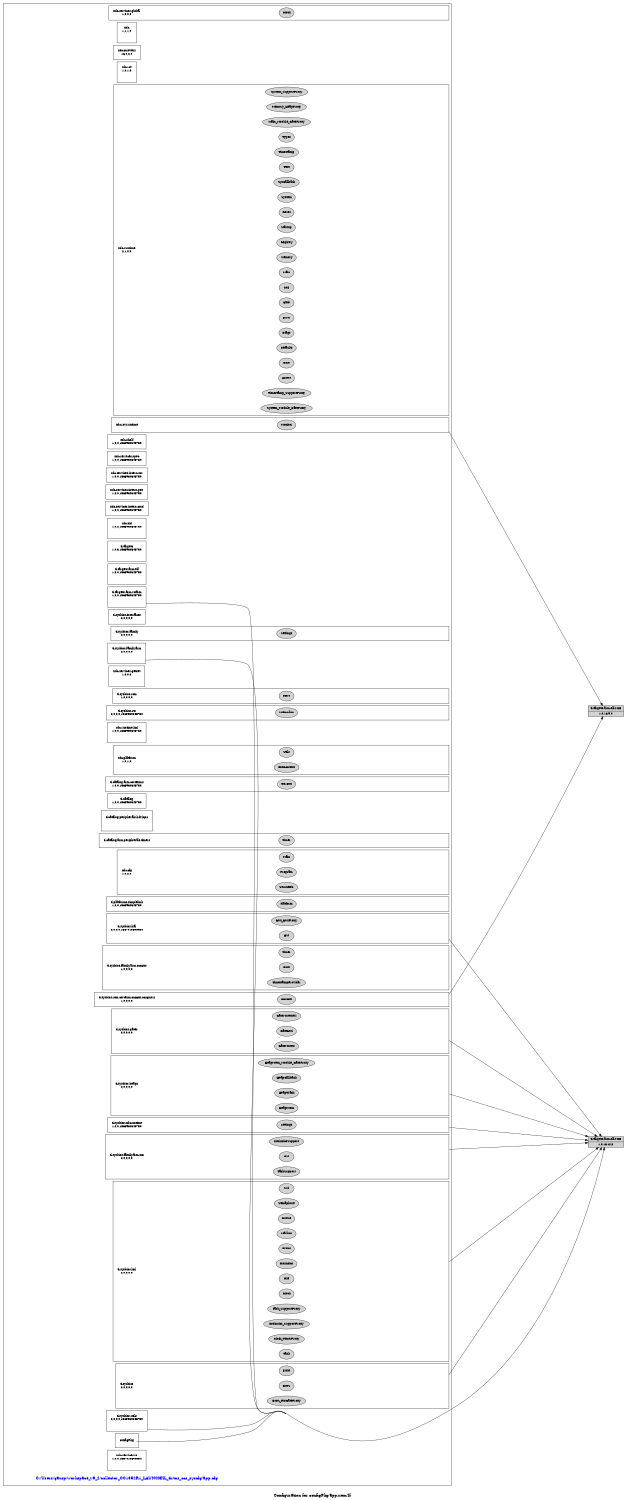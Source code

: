 digraph configuration {
    size="7.5,10";
    rankdir=LR;
    ranksep=".50 equally";
    concentrate=true;
    compound=true;
    label="\nConfiguration for configPkg/app.xem4f"
  node [font=Helvetica, fontsize=14, fontcolor=black];  subgraph cluster0 {label=""; __cfg [label="C:/Users/gausp/workspace_v9_2/collector_CC1352R1_LAUNCHXL_tirtos_ccs_syscfg/app.cfg", color=white, fontcolor=blue];
    node [font=Helvetica, fontsize=10];    subgraph cluster1 {
        label="";
        xdc_services_global__top [shape=box,label="xdc.services.global\n1,0,0,0", color=white];
        xdc_services_global__bot [shape=point,label="", style=invis];
        xdc_services_global_Clock [style=filled,fillcolor=lightgray, label="Clock"];
        xdc_services_global__top -> xdc_services_global_Clock[style=invis];
        xdc_services_global_Clock -> xdc_services_global__bot[style=invis];
    }
    subgraph cluster2 {
        label="";
        xdc__top [shape=box,label="xdc\n1,1,1,0", color=white];
        xdc__bot [shape=point,label="", style=invis];
    }
    subgraph cluster3 {
        label="";
        xdc_corevers__top [shape=box,label="xdc.corevers\n16,0,2,0", color=white];
    }
    subgraph cluster4 {
        label="";
        xdc_rov__top [shape=box,label="xdc.rov\n1,0,1,0", color=white];
        xdc_rov__bot [shape=point,label="", style=invis];
    }
    subgraph cluster5 {
        label="";
        xdc_runtime__top [shape=box,label="xdc.runtime\n2,1,0,0", color=white];
        xdc_runtime__bot [shape=point,label="", style=invis];
        xdc_runtime_Assert [style=filled,fillcolor=lightgray, label="Assert"];
        xdc_runtime__top -> xdc_runtime_Assert[style=invis];
        xdc_runtime_Assert -> xdc_runtime__bot[style=invis];
        xdc_runtime_Core [style=filled,fillcolor=lightgray, label="Core"];
        xdc_runtime__top -> xdc_runtime_Core[style=invis];
        xdc_runtime_Core -> xdc_runtime__bot[style=invis];
        xdc_runtime_Defaults [style=filled,fillcolor=lightgray, label="Defaults"];
        xdc_runtime__top -> xdc_runtime_Defaults[style=invis];
        xdc_runtime_Defaults -> xdc_runtime__bot[style=invis];
        xdc_runtime_Diags [style=filled,fillcolor=lightgray, label="Diags"];
        xdc_runtime__top -> xdc_runtime_Diags[style=invis];
        xdc_runtime_Diags -> xdc_runtime__bot[style=invis];
        xdc_runtime_Error [style=filled,fillcolor=lightgray, label="Error"];
        xdc_runtime__top -> xdc_runtime_Error[style=invis];
        xdc_runtime_Error -> xdc_runtime__bot[style=invis];
        xdc_runtime_Gate [style=filled,fillcolor=lightgray, label="Gate"];
        xdc_runtime__top -> xdc_runtime_Gate[style=invis];
        xdc_runtime_Gate -> xdc_runtime__bot[style=invis];
        xdc_runtime_Log [style=filled,fillcolor=lightgray, label="Log"];
        xdc_runtime__top -> xdc_runtime_Log[style=invis];
        xdc_runtime_Log -> xdc_runtime__bot[style=invis];
        xdc_runtime_Main [style=filled,fillcolor=lightgray, label="Main"];
        xdc_runtime__top -> xdc_runtime_Main[style=invis];
        xdc_runtime_Main -> xdc_runtime__bot[style=invis];
        xdc_runtime_Memory [style=filled,fillcolor=lightgray, label="Memory"];
        xdc_runtime__top -> xdc_runtime_Memory[style=invis];
        xdc_runtime_Memory -> xdc_runtime__bot[style=invis];
        xdc_runtime_Registry [style=filled,fillcolor=lightgray, label="Registry"];
        xdc_runtime__top -> xdc_runtime_Registry[style=invis];
        xdc_runtime_Registry -> xdc_runtime__bot[style=invis];
        xdc_runtime_Startup [style=filled,fillcolor=lightgray, label="Startup"];
        xdc_runtime__top -> xdc_runtime_Startup[style=invis];
        xdc_runtime_Startup -> xdc_runtime__bot[style=invis];
        xdc_runtime_Reset [style=filled,fillcolor=lightgray, label="Reset"];
        xdc_runtime__top -> xdc_runtime_Reset[style=invis];
        xdc_runtime_Reset -> xdc_runtime__bot[style=invis];
        xdc_runtime_System [style=filled,fillcolor=lightgray, label="System"];
        xdc_runtime__top -> xdc_runtime_System[style=invis];
        xdc_runtime_System -> xdc_runtime__bot[style=invis];
        xdc_runtime_SysCallback [style=filled,fillcolor=lightgray, label="SysCallback"];
        xdc_runtime__top -> xdc_runtime_SysCallback[style=invis];
        xdc_runtime_SysCallback -> xdc_runtime__bot[style=invis];
        xdc_runtime_Text [style=filled,fillcolor=lightgray, label="Text"];
        xdc_runtime__top -> xdc_runtime_Text[style=invis];
        xdc_runtime_Text -> xdc_runtime__bot[style=invis];
        xdc_runtime_Timestamp [style=filled,fillcolor=lightgray, label="Timestamp"];
        xdc_runtime__top -> xdc_runtime_Timestamp[style=invis];
        xdc_runtime_Timestamp -> xdc_runtime__bot[style=invis];
        xdc_runtime_Types [style=filled,fillcolor=lightgray, label="Types"];
        xdc_runtime__top -> xdc_runtime_Types[style=invis];
        xdc_runtime_Types -> xdc_runtime__bot[style=invis];
        xdc_runtime_Main_Module_GateProxy [style=filled,fillcolor=lightgray, label="Main_Module_GateProxy"];
        xdc_runtime__top -> xdc_runtime_Main_Module_GateProxy[style=invis];
        xdc_runtime_Main_Module_GateProxy -> xdc_runtime__bot[style=invis];
        xdc_runtime_Memory_HeapProxy [style=filled,fillcolor=lightgray, label="Memory_HeapProxy"];
        xdc_runtime__top -> xdc_runtime_Memory_HeapProxy[style=invis];
        xdc_runtime_Memory_HeapProxy -> xdc_runtime__bot[style=invis];
        xdc_runtime_System_SupportProxy [style=filled,fillcolor=lightgray, label="System_SupportProxy"];
        xdc_runtime__top -> xdc_runtime_System_SupportProxy[style=invis];
        xdc_runtime_System_SupportProxy -> xdc_runtime__bot[style=invis];
        xdc_runtime_System_Module_GateProxy [style=filled,fillcolor=lightgray, label="System_Module_GateProxy"];
        xdc_runtime__top -> xdc_runtime_System_Module_GateProxy[style=invis];
        xdc_runtime_System_Module_GateProxy -> xdc_runtime__bot[style=invis];
        xdc_runtime_Timestamp_SupportProxy [style=filled,fillcolor=lightgray, label="Timestamp_SupportProxy"];
        xdc_runtime__top -> xdc_runtime_Timestamp_SupportProxy[style=invis];
        xdc_runtime_Timestamp_SupportProxy -> xdc_runtime__bot[style=invis];
    }
    subgraph cluster6 {
        label="";
        xdc_rov_runtime__top [shape=box,label="xdc.rov.runtime\n", color=white];
        xdc_rov_runtime__bot [shape=point,label="", style=invis];
        xdc_rov_runtime_Monitor [style=filled,fillcolor=lightgray, label="Monitor"];
        xdc_rov_runtime__top -> xdc_rov_runtime_Monitor[style=invis];
        xdc_rov_runtime_Monitor -> xdc_rov_runtime__bot[style=invis];
    }
    subgraph cluster7 {
        label="";
        xdc_shelf__top [shape=box,label="xdc.shelf\n1,0,0,1568934643750", color=white];
    }
    subgraph cluster8 {
        label="";
        xdc_services_spec__top [shape=box,label="xdc.services.spec\n1,0,0,1568934643750", color=white];
    }
    subgraph cluster9 {
        label="";
        xdc_services_intern_xsr__top [shape=box,label="xdc.services.intern.xsr\n1,0,0,1568934643750", color=white];
    }
    subgraph cluster10 {
        label="";
        xdc_services_intern_gen__top [shape=box,label="xdc.services.intern.gen\n1,0,0,1568934643750", color=white];
    }
    subgraph cluster11 {
        label="";
        xdc_services_intern_cmd__top [shape=box,label="xdc.services.intern.cmd\n1,0,0,1568934643750", color=white];
    }
    subgraph cluster12 {
        label="";
        xdc_bld__top [shape=box,label="xdc.bld\n1,0,2,1568934643750", color=white];
        xdc_bld__bot [shape=point,label="", style=invis];
    }
    subgraph cluster13 {
        label="";
        ti_targets__top [shape=box,label="ti.targets\n1,0,3,1568934643750", color=white];
        ti_targets__bot [shape=point,label="", style=invis];
    }
    subgraph cluster14 {
        label="";
        ti_targets_arm_elf__top [shape=box,label="ti.targets.arm.elf\n1,0,0,1568934643750", color=white];
        ti_targets_arm_elf__bot [shape=point,label="", style=invis];
    }
    subgraph cluster15 {
        label="";
        ti_targets_arm_rtsarm__top [shape=box,label="ti.targets.arm.rtsarm\n1,0,0,1568934643750", color=white];
        ti_targets_arm_rtsarm__bot [shape=point,label="", style=invis];
    }
    subgraph cluster16 {
        label="";
        ti_sysbios_interfaces__top [shape=box,label="ti.sysbios.interfaces\n2,0,0,0,0", color=white];
    }
    subgraph cluster17 {
        label="";
        ti_sysbios_family__top [shape=box,label="ti.sysbios.family\n2,0,0,0,0", color=white];
        ti_sysbios_family__bot [shape=point,label="", style=invis];
        ti_sysbios_family_Settings [style=filled,fillcolor=lightgray, label="Settings"];
        ti_sysbios_family__top -> ti_sysbios_family_Settings[style=invis];
        ti_sysbios_family_Settings -> ti_sysbios_family__bot[style=invis];
    }
    subgraph cluster18 {
        label="";
        ti_sysbios_family_arm__top [shape=box,label="ti.sysbios.family.arm\n2,0,0,0,0", color=white];
        ti_sysbios_family_arm__bot [shape=point,label="", style=invis];
    }
    subgraph cluster19 {
        label="";
        xdc_services_getset__top [shape=box,label="xdc.services.getset\n1,0,0,0", color=white];
        xdc_services_getset__bot [shape=point,label="", style=invis];
    }
    subgraph cluster20 {
        label="";
        ti_sysbios_rom__top [shape=box,label="ti.sysbios.rom\n1,0,0,0,0", color=white];
        ti_sysbios_rom__bot [shape=point,label="", style=invis];
        ti_sysbios_rom_ROM [style=filled,fillcolor=lightgray, label="ROM"];
        ti_sysbios_rom__top -> ti_sysbios_rom_ROM[style=invis];
        ti_sysbios_rom_ROM -> ti_sysbios_rom__bot[style=invis];
    }
    subgraph cluster21 {
        label="";
        ti_sysbios_rts__top [shape=box,label="ti.sysbios.rts\n2,0,0,0,1568934643750", color=white];
        ti_sysbios_rts__bot [shape=point,label="", style=invis];
        ti_sysbios_rts_MemAlloc [style=filled,fillcolor=lightgray, label="MemAlloc"];
        ti_sysbios_rts__top -> ti_sysbios_rts_MemAlloc[style=invis];
        ti_sysbios_rts_MemAlloc -> ti_sysbios_rts__bot[style=invis];
    }
    subgraph cluster22 {
        label="";
        xdc_runtime_knl__top [shape=box,label="xdc.runtime.knl\n1,0,0,1568934643750", color=white];
        xdc_runtime_knl__bot [shape=point,label="", style=invis];
    }
    subgraph cluster23 {
        label="";
        xdc_platform__top [shape=box,label="xdc.platform\n1,0,1,0", color=white];
        xdc_platform__bot [shape=point,label="", style=invis];
        xdc_platform_ExeContext [style=filled,fillcolor=lightgray, label="ExeContext"];
        xdc_platform__top -> xdc_platform_ExeContext[style=invis];
        xdc_platform_ExeContext -> xdc_platform__bot[style=invis];
        xdc_platform_Utils [style=filled,fillcolor=lightgray, label="Utils"];
        xdc_platform__top -> xdc_platform_Utils[style=invis];
        xdc_platform_Utils -> xdc_platform__bot[style=invis];
    }
    subgraph cluster24 {
        label="";
        ti_catalog_arm_cortexm4__top [shape=box,label="ti.catalog.arm.cortexm4\n1,0,0,1568934643750", color=white];
        ti_catalog_arm_cortexm4__bot [shape=point,label="", style=invis];
        ti_catalog_arm_cortexm4_CC13xx [style=filled,fillcolor=lightgray, label="CC13xx"];
        ti_catalog_arm_cortexm4__top -> ti_catalog_arm_cortexm4_CC13xx[style=invis];
        ti_catalog_arm_cortexm4_CC13xx -> ti_catalog_arm_cortexm4__bot[style=invis];
    }
    subgraph cluster25 {
        label="";
        ti_catalog__top [shape=box,label="ti.catalog\n1,0,0,1568934643750", color=white];
    }
    subgraph cluster26 {
        label="";
        ti_catalog_peripherals_hdvicp2__top [shape=box,label="ti.catalog.peripherals.hdvicp2\n", color=white];
        ti_catalog_peripherals_hdvicp2__bot [shape=point,label="", style=invis];
    }
    subgraph cluster27 {
        label="";
        ti_catalog_arm_peripherals_timers__top [shape=box,label="ti.catalog.arm.peripherals.timers\n", color=white];
        ti_catalog_arm_peripherals_timers__bot [shape=point,label="", style=invis];
        ti_catalog_arm_peripherals_timers_Timer [style=filled,fillcolor=lightgray, label="Timer"];
        ti_catalog_arm_peripherals_timers__top -> ti_catalog_arm_peripherals_timers_Timer[style=invis];
        ti_catalog_arm_peripherals_timers_Timer -> ti_catalog_arm_peripherals_timers__bot[style=invis];
    }
    subgraph cluster28 {
        label="";
        xdc_cfg__top [shape=box,label="xdc.cfg\n1,0,2,0", color=white];
        xdc_cfg__bot [shape=point,label="", style=invis];
        xdc_cfg_Program [style=filled,fillcolor=lightgray, label="Program"];
        xdc_cfg__top -> xdc_cfg_Program[style=invis];
        xdc_cfg_Program -> xdc_cfg__bot[style=invis];
        xdc_cfg_Main [style=filled,fillcolor=lightgray, label="Main"];
        xdc_cfg__top -> xdc_cfg_Main[style=invis];
        xdc_cfg_Main -> xdc_cfg__bot[style=invis];
        xdc_cfg_SourceDir [style=filled,fillcolor=lightgray, label="SourceDir"];
        xdc_cfg__top -> xdc_cfg_SourceDir[style=invis];
        xdc_cfg_SourceDir -> xdc_cfg__bot[style=invis];
    }
    subgraph cluster29 {
        label="";
        ti_platforms_simplelink__top [shape=box,label="ti.platforms.simplelink\n1,0,0,1568934643750", color=white];
        ti_platforms_simplelink__bot [shape=point,label="", style=invis];
        ti_platforms_simplelink_Platform [style=filled,fillcolor=lightgray, label="Platform"];
        ti_platforms_simplelink__top -> ti_platforms_simplelink_Platform[style=invis];
        ti_platforms_simplelink_Platform -> ti_platforms_simplelink__bot[style=invis];
    }
    subgraph cluster30 {
        label="";
        ti_sysbios_hal__top [shape=box,label="ti.sysbios.hal\n2,0,0,0,1567010690054", color=white];
        ti_sysbios_hal__bot [shape=point,label="", style=invis];
        ti_sysbios_hal_Hwi [style=filled,fillcolor=lightgray, label="Hwi"];
        ti_sysbios_hal__top -> ti_sysbios_hal_Hwi[style=invis];
        ti_sysbios_hal_Hwi -> ti_sysbios_hal__bot[style=invis];
        ti_sysbios_hal_Hwi_HwiProxy [style=filled,fillcolor=lightgray, label="Hwi_HwiProxy"];
        ti_sysbios_hal__top -> ti_sysbios_hal_Hwi_HwiProxy[style=invis];
        ti_sysbios_hal_Hwi_HwiProxy -> ti_sysbios_hal__bot[style=invis];
    }
    subgraph cluster31 {
        label="";
        ti_sysbios_family_arm_cc26xx__top [shape=box,label="ti.sysbios.family.arm.cc26xx\n1,0,0,0,0", color=white];
        ti_sysbios_family_arm_cc26xx__bot [shape=point,label="", style=invis];
        ti_sysbios_family_arm_cc26xx_Boot [style=filled,fillcolor=lightgray, label="Boot"];
        ti_sysbios_family_arm_cc26xx__top -> ti_sysbios_family_arm_cc26xx_Boot[style=invis];
        ti_sysbios_family_arm_cc26xx_Boot -> ti_sysbios_family_arm_cc26xx__bot[style=invis];
        ti_sysbios_family_arm_cc26xx_Timer [style=filled,fillcolor=lightgray, label="Timer"];
        ti_sysbios_family_arm_cc26xx__top -> ti_sysbios_family_arm_cc26xx_Timer[style=invis];
        ti_sysbios_family_arm_cc26xx_Timer -> ti_sysbios_family_arm_cc26xx__bot[style=invis];
        ti_sysbios_family_arm_cc26xx_TimestampProvider [style=filled,fillcolor=lightgray, label="TimestampProvider"];
        ti_sysbios_family_arm_cc26xx__top -> ti_sysbios_family_arm_cc26xx_TimestampProvider[style=invis];
        ti_sysbios_family_arm_cc26xx_TimestampProvider -> ti_sysbios_family_arm_cc26xx__bot[style=invis];
    }
    subgraph cluster32 {
        label="";
        ti_sysbios_family_arm_m3__top [shape=box,label="ti.sysbios.family.arm.m3\n2,0,0,0,0", color=white];
        ti_sysbios_family_arm_m3__bot [shape=point,label="", style=invis];
        ti_sysbios_family_arm_m3_Hwi [style=filled,fillcolor=lightgray, label="Hwi"];
        ti_sysbios_family_arm_m3__top -> ti_sysbios_family_arm_m3_Hwi[style=invis];
        ti_sysbios_family_arm_m3_Hwi -> ti_sysbios_family_arm_m3__bot[style=invis];
        ti_sysbios_family_arm_m3_IntrinsicsSupport [style=filled,fillcolor=lightgray, label="IntrinsicsSupport"];
        ti_sysbios_family_arm_m3__top -> ti_sysbios_family_arm_m3_IntrinsicsSupport[style=invis];
        ti_sysbios_family_arm_m3_IntrinsicsSupport -> ti_sysbios_family_arm_m3__bot[style=invis];
        ti_sysbios_family_arm_m3_TaskSupport [style=filled,fillcolor=lightgray, label="TaskSupport"];
        ti_sysbios_family_arm_m3__top -> ti_sysbios_family_arm_m3_TaskSupport[style=invis];
        ti_sysbios_family_arm_m3_TaskSupport -> ti_sysbios_family_arm_m3__bot[style=invis];
    }
    subgraph cluster33 {
        label="";
        ti_sysbios_knl__top [shape=box,label="ti.sysbios.knl\n2,0,0,0,0", color=white];
        ti_sysbios_knl__bot [shape=point,label="", style=invis];
        ti_sysbios_knl_Clock [style=filled,fillcolor=lightgray, label="Clock"];
        ti_sysbios_knl__top -> ti_sysbios_knl_Clock[style=invis];
        ti_sysbios_knl_Clock -> ti_sysbios_knl__bot[style=invis];
        ti_sysbios_knl_Idle [style=filled,fillcolor=lightgray, label="Idle"];
        ti_sysbios_knl__top -> ti_sysbios_knl_Idle[style=invis];
        ti_sysbios_knl_Idle -> ti_sysbios_knl__bot[style=invis];
        ti_sysbios_knl_Intrinsics [style=filled,fillcolor=lightgray, label="Intrinsics"];
        ti_sysbios_knl__top -> ti_sysbios_knl_Intrinsics[style=invis];
        ti_sysbios_knl_Intrinsics -> ti_sysbios_knl__bot[style=invis];
        ti_sysbios_knl_Event [style=filled,fillcolor=lightgray, label="Event"];
        ti_sysbios_knl__top -> ti_sysbios_knl_Event[style=invis];
        ti_sysbios_knl_Event -> ti_sysbios_knl__bot[style=invis];
        ti_sysbios_knl_Mailbox [style=filled,fillcolor=lightgray, label="Mailbox"];
        ti_sysbios_knl__top -> ti_sysbios_knl_Mailbox[style=invis];
        ti_sysbios_knl_Mailbox -> ti_sysbios_knl__bot[style=invis];
        ti_sysbios_knl_Queue [style=filled,fillcolor=lightgray, label="Queue"];
        ti_sysbios_knl__top -> ti_sysbios_knl_Queue[style=invis];
        ti_sysbios_knl_Queue -> ti_sysbios_knl__bot[style=invis];
        ti_sysbios_knl_Semaphore [style=filled,fillcolor=lightgray, label="Semaphore"];
        ti_sysbios_knl__top -> ti_sysbios_knl_Semaphore[style=invis];
        ti_sysbios_knl_Semaphore -> ti_sysbios_knl__bot[style=invis];
        ti_sysbios_knl_Swi [style=filled,fillcolor=lightgray, label="Swi"];
        ti_sysbios_knl__top -> ti_sysbios_knl_Swi[style=invis];
        ti_sysbios_knl_Swi -> ti_sysbios_knl__bot[style=invis];
        ti_sysbios_knl_Task [style=filled,fillcolor=lightgray, label="Task"];
        ti_sysbios_knl__top -> ti_sysbios_knl_Task[style=invis];
        ti_sysbios_knl_Task -> ti_sysbios_knl__bot[style=invis];
        ti_sysbios_knl_Clock_TimerProxy [style=filled,fillcolor=lightgray, label="Clock_TimerProxy"];
        ti_sysbios_knl__top -> ti_sysbios_knl_Clock_TimerProxy[style=invis];
        ti_sysbios_knl_Clock_TimerProxy -> ti_sysbios_knl__bot[style=invis];
        ti_sysbios_knl_Intrinsics_SupportProxy [style=filled,fillcolor=lightgray, label="Intrinsics_SupportProxy"];
        ti_sysbios_knl__top -> ti_sysbios_knl_Intrinsics_SupportProxy[style=invis];
        ti_sysbios_knl_Intrinsics_SupportProxy -> ti_sysbios_knl__bot[style=invis];
        ti_sysbios_knl_Task_SupportProxy [style=filled,fillcolor=lightgray, label="Task_SupportProxy"];
        ti_sysbios_knl__top -> ti_sysbios_knl_Task_SupportProxy[style=invis];
        ti_sysbios_knl_Task_SupportProxy -> ti_sysbios_knl__bot[style=invis];
    }
    subgraph cluster34 {
        label="";
        ti_sysbios__top [shape=box,label="ti.sysbios\n2,0,0,0,0", color=white];
        ti_sysbios__bot [shape=point,label="", style=invis];
        ti_sysbios_BIOS [style=filled,fillcolor=lightgray, label="BIOS"];
        ti_sysbios__top -> ti_sysbios_BIOS[style=invis];
        ti_sysbios_BIOS -> ti_sysbios__bot[style=invis];
        ti_sysbios_Build [style=filled,fillcolor=lightgray, label="Build"];
        ti_sysbios__top -> ti_sysbios_Build[style=invis];
        ti_sysbios_Build -> ti_sysbios__bot[style=invis];
        ti_sysbios_BIOS_RtsGateProxy [style=filled,fillcolor=lightgray, label="BIOS_RtsGateProxy"];
        ti_sysbios__top -> ti_sysbios_BIOS_RtsGateProxy[style=invis];
        ti_sysbios_BIOS_RtsGateProxy -> ti_sysbios__bot[style=invis];
    }
    subgraph cluster35 {
        label="";
        ti_sysbios_gates__top [shape=box,label="ti.sysbios.gates\n2,0,0,0,0", color=white];
        ti_sysbios_gates__bot [shape=point,label="", style=invis];
        ti_sysbios_gates_GateHwi [style=filled,fillcolor=lightgray, label="GateHwi"];
        ti_sysbios_gates__top -> ti_sysbios_gates_GateHwi[style=invis];
        ti_sysbios_gates_GateHwi -> ti_sysbios_gates__bot[style=invis];
        ti_sysbios_gates_GateMutexPri [style=filled,fillcolor=lightgray, label="GateMutexPri"];
        ti_sysbios_gates__top -> ti_sysbios_gates_GateMutexPri[style=invis];
        ti_sysbios_gates_GateMutexPri -> ti_sysbios_gates__bot[style=invis];
        ti_sysbios_gates_GateMutex [style=filled,fillcolor=lightgray, label="GateMutex"];
        ti_sysbios_gates__top -> ti_sysbios_gates_GateMutex[style=invis];
        ti_sysbios_gates_GateMutex -> ti_sysbios_gates__bot[style=invis];
    }
    subgraph cluster36 {
        label="";
        ti_sysbios_heaps__top [shape=box,label="ti.sysbios.heaps\n2,0,0,0,0", color=white];
        ti_sysbios_heaps__bot [shape=point,label="", style=invis];
        ti_sysbios_heaps_HeapMem [style=filled,fillcolor=lightgray, label="HeapMem"];
        ti_sysbios_heaps__top -> ti_sysbios_heaps_HeapMem[style=invis];
        ti_sysbios_heaps_HeapMem -> ti_sysbios_heaps__bot[style=invis];
        ti_sysbios_heaps_HeapTrack [style=filled,fillcolor=lightgray, label="HeapTrack"];
        ti_sysbios_heaps__top -> ti_sysbios_heaps_HeapTrack[style=invis];
        ti_sysbios_heaps_HeapTrack -> ti_sysbios_heaps__bot[style=invis];
        ti_sysbios_heaps_HeapCallback [style=filled,fillcolor=lightgray, label="HeapCallback"];
        ti_sysbios_heaps__top -> ti_sysbios_heaps_HeapCallback[style=invis];
        ti_sysbios_heaps_HeapCallback -> ti_sysbios_heaps__bot[style=invis];
        ti_sysbios_heaps_HeapMem_Module_GateProxy [style=filled,fillcolor=lightgray, label="HeapMem_Module_GateProxy"];
        ti_sysbios_heaps__top -> ti_sysbios_heaps_HeapMem_Module_GateProxy[style=invis];
        ti_sysbios_heaps_HeapMem_Module_GateProxy -> ti_sysbios_heaps__bot[style=invis];
    }
    subgraph cluster37 {
        label="";
        ti_sysbios_rom_cortexm_cc26xx_cc26x2v2__top [shape=box,label="ti.sysbios.rom.cortexm.cc26xx.cc26x2v2\n1,0,0,0,0", color=white];
        ti_sysbios_rom_cortexm_cc26xx_cc26x2v2__bot [shape=point,label="", style=invis];
        ti_sysbios_rom_cortexm_cc26xx_cc26x2v2_CC26xx [style=filled,fillcolor=lightgray, label="CC26xx"];
        ti_sysbios_rom_cortexm_cc26xx_cc26x2v2__top -> ti_sysbios_rom_cortexm_cc26xx_cc26x2v2_CC26xx[style=invis];
        ti_sysbios_rom_cortexm_cc26xx_cc26x2v2_CC26xx -> ti_sysbios_rom_cortexm_cc26xx_cc26x2v2__bot[style=invis];
    }
    subgraph cluster38 {
        label="";
        ti_sysbios_xdcruntime__top [shape=box,label="ti.sysbios.xdcruntime\n1,0,0,1568934643750", color=white];
        ti_sysbios_xdcruntime__bot [shape=point,label="", style=invis];
        ti_sysbios_xdcruntime_Settings [style=filled,fillcolor=lightgray, label="Settings"];
        ti_sysbios_xdcruntime__top -> ti_sysbios_xdcruntime_Settings[style=invis];
        ti_sysbios_xdcruntime_Settings -> ti_sysbios_xdcruntime__bot[style=invis];
    }
    subgraph cluster39 {
        label="";
        ti_sysbios_utils__top [shape=box,label="ti.sysbios.utils\n2,0,0,0,1568934643750", color=white];
        ti_sysbios_utils__bot [shape=point,label="", style=invis];
    }
    subgraph cluster40 {
        label="";
        configPkg__top [shape=box,label="configPkg\n", color=white];
    }
    subgraph cluster41 {
        label="";
        xdc_services_io__top [shape=box,label="xdc.services.io\n1,0,0,1567010690054", color=white];
        xdc_services_io__bot [shape=point,label="", style=invis];
    }
  }
  node [font=Helvetica, fontsize=10];
    ti_targets_arm_elf_M4F__1_0_16__9_0 [shape=record,label="ti.targets.arm.elf.M4F|1,0,16.9,0",style=filled, fillcolor=lightgrey];
    xdc_rov_runtime__bot -> ti_targets_arm_elf_M4F__1_0_16__9_0 [ltail=cluster6];
    ti_targets_arm_elf_M4F__1_0_18__12_3 [shape=record,label="ti.targets.arm.elf.M4F|1,0,18.12,3",style=filled, fillcolor=lightgrey];
    ti_targets_arm_rtsarm__bot -> ti_targets_arm_elf_M4F__1_0_18__12_3 [ltail=cluster15];
    ti_targets_arm_elf_M4F__1_0_18__12_3 [shape=record,label="ti.targets.arm.elf.M4F|1,0,18.12,3",style=filled, fillcolor=lightgrey];
    ti_sysbios_family_arm__bot -> ti_targets_arm_elf_M4F__1_0_18__12_3 [ltail=cluster18];
    ti_targets_arm_elf_M4F__1_0_18__12_3 [shape=record,label="ti.targets.arm.elf.M4F|1,0,18.12,3",style=filled, fillcolor=lightgrey];
    ti_sysbios_hal__bot -> ti_targets_arm_elf_M4F__1_0_18__12_3 [ltail=cluster30];
    ti_targets_arm_elf_M4F__1_0_18__12_3 [shape=record,label="ti.targets.arm.elf.M4F|1,0,18.12,3",style=filled, fillcolor=lightgrey];
    ti_sysbios_family_arm_m3__bot -> ti_targets_arm_elf_M4F__1_0_18__12_3 [ltail=cluster32];
    ti_targets_arm_elf_M4F__1_0_18__12_3 [shape=record,label="ti.targets.arm.elf.M4F|1,0,18.12,3",style=filled, fillcolor=lightgrey];
    ti_sysbios_knl__bot -> ti_targets_arm_elf_M4F__1_0_18__12_3 [ltail=cluster33];
    ti_targets_arm_elf_M4F__1_0_18__12_3 [shape=record,label="ti.targets.arm.elf.M4F|1,0,18.12,3",style=filled, fillcolor=lightgrey];
    ti_sysbios__bot -> ti_targets_arm_elf_M4F__1_0_18__12_3 [ltail=cluster34];
    ti_targets_arm_elf_M4F__1_0_18__12_3 [shape=record,label="ti.targets.arm.elf.M4F|1,0,18.12,3",style=filled, fillcolor=lightgrey];
    ti_sysbios_gates__bot -> ti_targets_arm_elf_M4F__1_0_18__12_3 [ltail=cluster35];
    ti_targets_arm_elf_M4F__1_0_18__12_3 [shape=record,label="ti.targets.arm.elf.M4F|1,0,18.12,3",style=filled, fillcolor=lightgrey];
    ti_sysbios_heaps__bot -> ti_targets_arm_elf_M4F__1_0_18__12_3 [ltail=cluster36];
    ti_targets_arm_elf_M4F__1_0_16__9_0 [shape=record,label="ti.targets.arm.elf.M4F|1,0,16.9,0",style=filled, fillcolor=lightgrey];
    ti_sysbios_rom_cortexm_cc26xx_cc26x2v2__bot -> ti_targets_arm_elf_M4F__1_0_16__9_0 [ltail=cluster37];
    ti_targets_arm_elf_M4F__1_0_18__12_3 [shape=record,label="ti.targets.arm.elf.M4F|1,0,18.12,3",style=filled, fillcolor=lightgrey];
    ti_sysbios_xdcruntime__bot -> ti_targets_arm_elf_M4F__1_0_18__12_3 [ltail=cluster38];
    ti_targets_arm_elf_M4F__1_0_18__12_3 [shape=record,label="ti.targets.arm.elf.M4F|1,0,18.12,3",style=filled, fillcolor=lightgrey];
    ti_sysbios_utils__bot -> ti_targets_arm_elf_M4F__1_0_18__12_3 [ltail=cluster39];
    ti_targets_arm_elf_M4F__1_0_18__12_3 [shape=record,label="ti.targets.arm.elf.M4F|1,0,18.12,3",style=filled, fillcolor=lightgrey];
    configPkg__top -> ti_targets_arm_elf_M4F__1_0_18__12_3 [ltail=cluster40];
}
